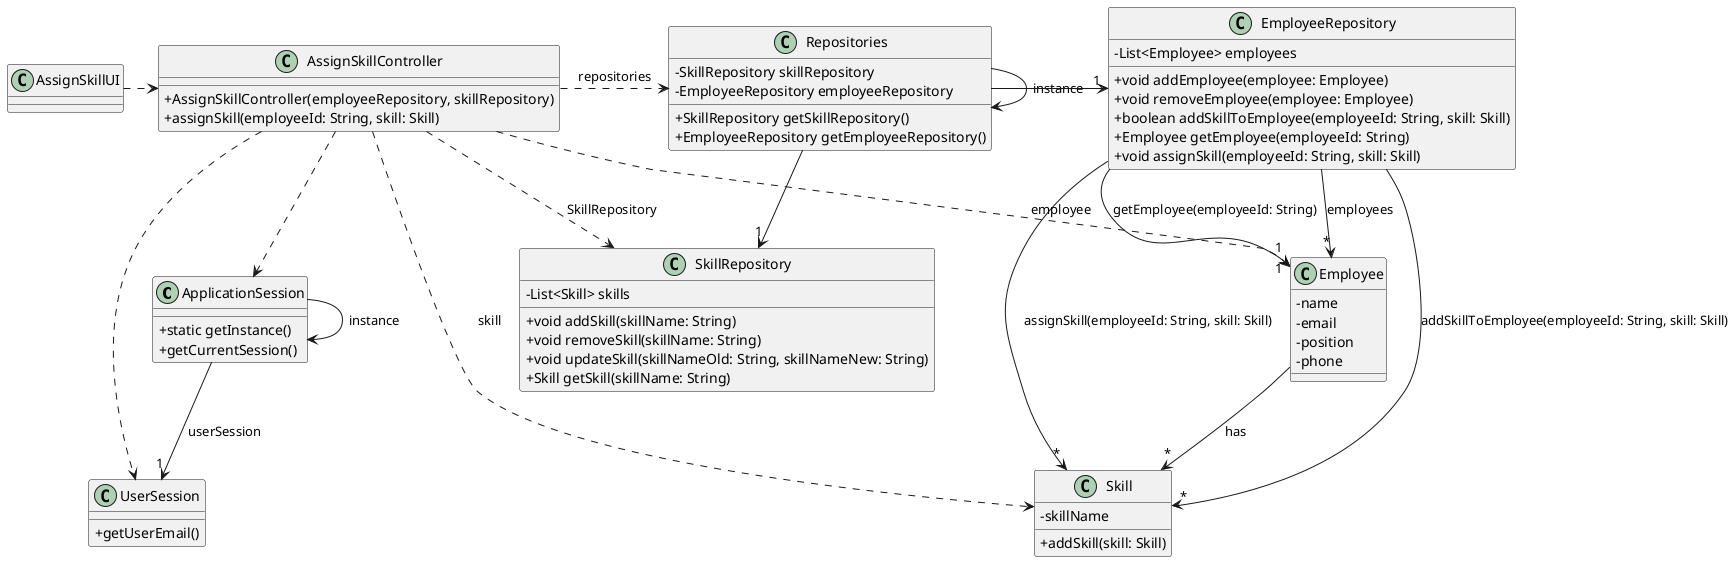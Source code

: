 @startuml

'skinparam monochrome true
skinparam packageStyle rectangle
skinparam shadowing false
skinparam linetype polyline
skinparam linetype orto

skinparam classAttributeIconSize 0

'left to right direction

class ApplicationSession
{
    + static getInstance()
    + getCurrentSession()
}

class UserSession
{
    + getUserEmail()
}

class Employee {
    - name
    - email
    - position
    - phone
}

class Skill {
    - skillName

    + addSkill(skill: Skill)
}

class SkillRepository{
    - List<Skill> skills

    + void addSkill(skillName: String)
    + void removeSkill(skillName: String)
    + void updateSkill(skillNameOld: String, skillNameNew: String)
    + Skill getSkill(skillName: String)
}

class AssignSkillUI {
}

class Repositories{
    - SkillRepository skillRepository
    - EmployeeRepository employeeRepository

    + SkillRepository getSkillRepository()
    + EmployeeRepository getEmployeeRepository()
}

class AssignSkillController {
    + AssignSkillController(employeeRepository, skillRepository)
    + assignSkill(employeeId: String, skill: Skill)
}

class EmployeeRepository {
    - List<Employee> employees

    + void addEmployee(employee: Employee)
    + void removeEmployee(employee: Employee)
    + boolean addSkillToEmployee(employeeId: String, skill: Skill)
    + Employee getEmployee(employeeId: String)
    + void assignSkill(employeeId: String, skill: Skill)
}

Repositories -> Repositories : instance
ApplicationSession -> ApplicationSession : instance

AssignSkillUI .> AssignSkillController

AssignSkillController .> Repositories : repositories

Repositories -> "1" SkillRepository
Repositories -> "1" EmployeeRepository

AssignSkillController ..> Skill : skill
AssignSkillController ..> SkillRepository : SkillRepository

ApplicationSession --> "1" UserSession : userSession

AssignSkillController ..> "1" Employee : employee
AssignSkillController ..> ApplicationSession
AssignSkillController ..> UserSession

Employee --> "*" Skill : has
EmployeeRepository --> "*" Employee : employees
EmployeeRepository --> "1" Employee : getEmployee(employeeId: String)
EmployeeRepository --> "*" Skill : addSkillToEmployee(employeeId: String, skill: Skill)
EmployeeRepository --> "*" Skill : assignSkill(employeeId: String, skill: Skill)

@enduml
